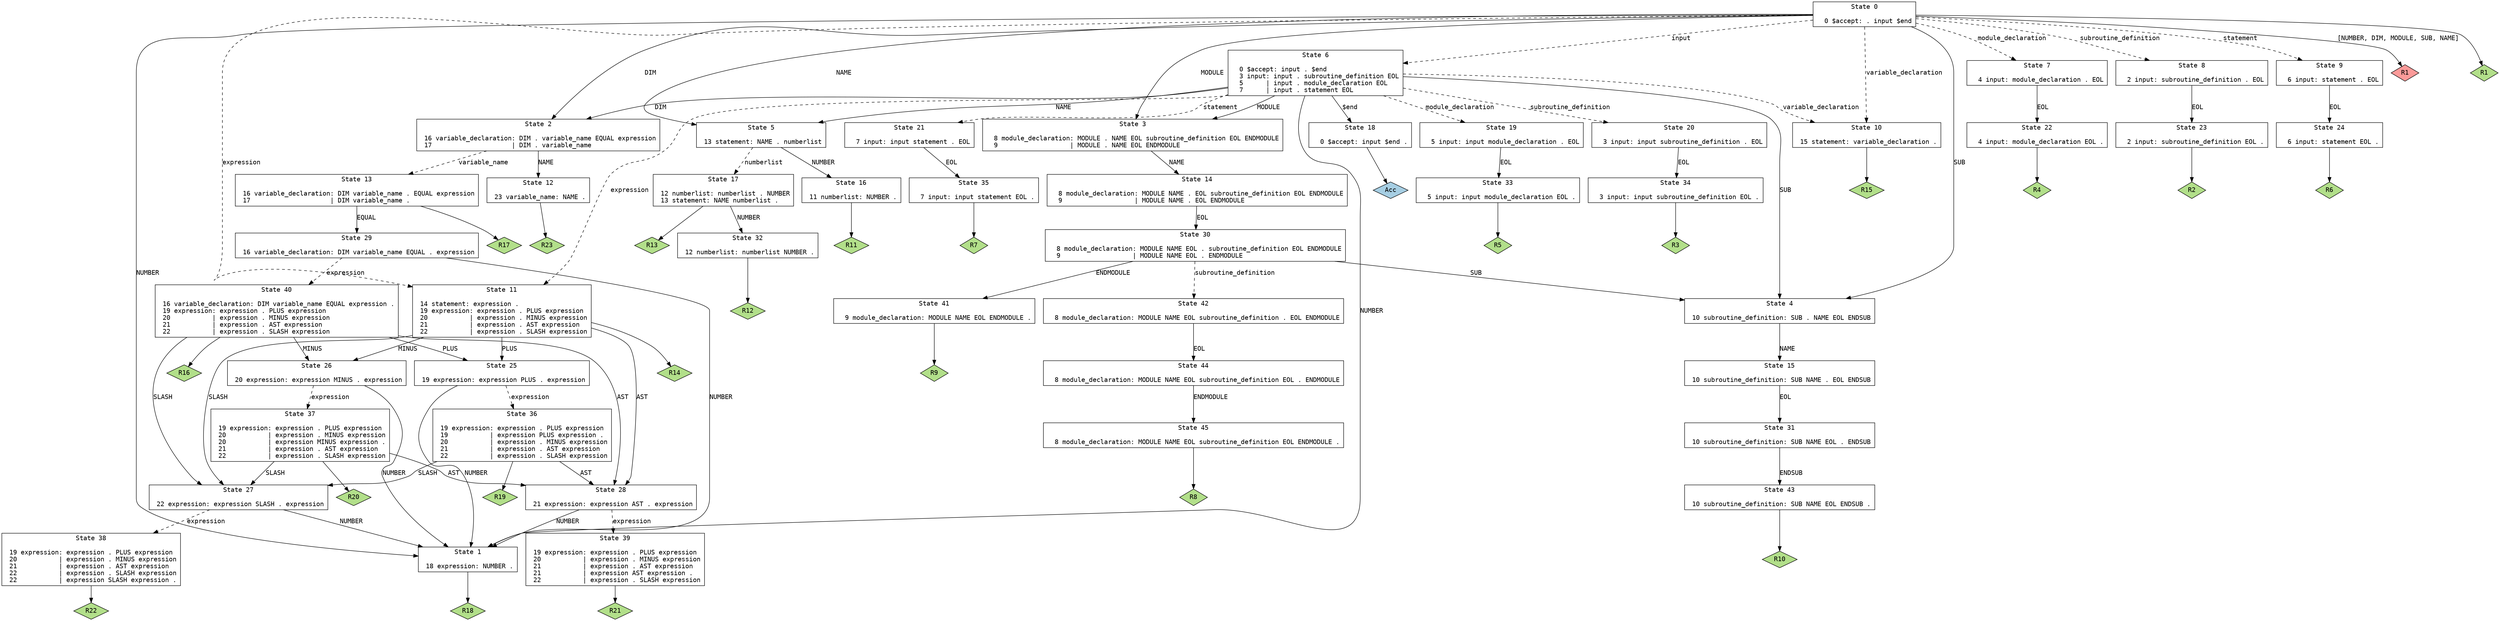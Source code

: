 // Generated by bison.
// Report bugs to <http://sourceforge.net/p/winflexbison/tickets>.
// Home page: <http://sourceforge.net/projects/winflexbison/>.

digraph "vba2psm.y"
{
  node [fontname = courier, shape = box, colorscheme = paired6]
  edge [fontname = courier]

  0 [label="State 0\n\l  0 $accept: . input $end\l"]
  0 -> 1 [style=solid label="NUMBER"]
  0 -> 2 [style=solid label="DIM"]
  0 -> 3 [style=solid label="MODULE"]
  0 -> 4 [style=solid label="SUB"]
  0 -> 5 [style=solid label="NAME"]
  0 -> 6 [style=dashed label="input"]
  0 -> 7 [style=dashed label="module_declaration"]
  0 -> 8 [style=dashed label="subroutine_definition"]
  0 -> 9 [style=dashed label="statement"]
  0 -> 10 [style=dashed label="variable_declaration"]
  0 -> 11 [style=dashed label="expression"]
  0 -> "0R1d" [label="[NUMBER, DIM, MODULE, SUB, NAME]", style=solid]
 "0R1d" [label="R1", fillcolor=5, shape=diamond, style=filled]
  0 -> "0R1" [style=solid]
 "0R1" [label="R1", fillcolor=3, shape=diamond, style=filled]
  1 [label="State 1\n\l 18 expression: NUMBER .\l"]
  1 -> "1R18" [style=solid]
 "1R18" [label="R18", fillcolor=3, shape=diamond, style=filled]
  2 [label="State 2\n\l 16 variable_declaration: DIM . variable_name EQUAL expression\l 17                     | DIM . variable_name\l"]
  2 -> 12 [style=solid label="NAME"]
  2 -> 13 [style=dashed label="variable_name"]
  3 [label="State 3\n\l  8 module_declaration: MODULE . NAME EOL subroutine_definition EOL ENDMODULE\l  9                   | MODULE . NAME EOL ENDMODULE\l"]
  3 -> 14 [style=solid label="NAME"]
  4 [label="State 4\n\l 10 subroutine_definition: SUB . NAME EOL ENDSUB\l"]
  4 -> 15 [style=solid label="NAME"]
  5 [label="State 5\n\l 13 statement: NAME . numberlist\l"]
  5 -> 16 [style=solid label="NUMBER"]
  5 -> 17 [style=dashed label="numberlist"]
  6 [label="State 6\n\l  0 $accept: input . $end\l  3 input: input . subroutine_definition EOL\l  5      | input . module_declaration EOL\l  7      | input . statement EOL\l"]
  6 -> 18 [style=solid label="$end"]
  6 -> 1 [style=solid label="NUMBER"]
  6 -> 2 [style=solid label="DIM"]
  6 -> 3 [style=solid label="MODULE"]
  6 -> 4 [style=solid label="SUB"]
  6 -> 5 [style=solid label="NAME"]
  6 -> 19 [style=dashed label="module_declaration"]
  6 -> 20 [style=dashed label="subroutine_definition"]
  6 -> 21 [style=dashed label="statement"]
  6 -> 10 [style=dashed label="variable_declaration"]
  6 -> 11 [style=dashed label="expression"]
  7 [label="State 7\n\l  4 input: module_declaration . EOL\l"]
  7 -> 22 [style=solid label="EOL"]
  8 [label="State 8\n\l  2 input: subroutine_definition . EOL\l"]
  8 -> 23 [style=solid label="EOL"]
  9 [label="State 9\n\l  6 input: statement . EOL\l"]
  9 -> 24 [style=solid label="EOL"]
  10 [label="State 10\n\l 15 statement: variable_declaration .\l"]
  10 -> "10R15" [style=solid]
 "10R15" [label="R15", fillcolor=3, shape=diamond, style=filled]
  11 [label="State 11\n\l 14 statement: expression .\l 19 expression: expression . PLUS expression\l 20           | expression . MINUS expression\l 21           | expression . AST expression\l 22           | expression . SLASH expression\l"]
  11 -> 25 [style=solid label="PLUS"]
  11 -> 26 [style=solid label="MINUS"]
  11 -> 27 [style=solid label="SLASH"]
  11 -> 28 [style=solid label="AST"]
  11 -> "11R14" [style=solid]
 "11R14" [label="R14", fillcolor=3, shape=diamond, style=filled]
  12 [label="State 12\n\l 23 variable_name: NAME .\l"]
  12 -> "12R23" [style=solid]
 "12R23" [label="R23", fillcolor=3, shape=diamond, style=filled]
  13 [label="State 13\n\l 16 variable_declaration: DIM variable_name . EQUAL expression\l 17                     | DIM variable_name .\l"]
  13 -> 29 [style=solid label="EQUAL"]
  13 -> "13R17" [style=solid]
 "13R17" [label="R17", fillcolor=3, shape=diamond, style=filled]
  14 [label="State 14\n\l  8 module_declaration: MODULE NAME . EOL subroutine_definition EOL ENDMODULE\l  9                   | MODULE NAME . EOL ENDMODULE\l"]
  14 -> 30 [style=solid label="EOL"]
  15 [label="State 15\n\l 10 subroutine_definition: SUB NAME . EOL ENDSUB\l"]
  15 -> 31 [style=solid label="EOL"]
  16 [label="State 16\n\l 11 numberlist: NUMBER .\l"]
  16 -> "16R11" [style=solid]
 "16R11" [label="R11", fillcolor=3, shape=diamond, style=filled]
  17 [label="State 17\n\l 12 numberlist: numberlist . NUMBER\l 13 statement: NAME numberlist .\l"]
  17 -> 32 [style=solid label="NUMBER"]
  17 -> "17R13" [style=solid]
 "17R13" [label="R13", fillcolor=3, shape=diamond, style=filled]
  18 [label="State 18\n\l  0 $accept: input $end .\l"]
  18 -> "18R0" [style=solid]
 "18R0" [label="Acc", fillcolor=1, shape=diamond, style=filled]
  19 [label="State 19\n\l  5 input: input module_declaration . EOL\l"]
  19 -> 33 [style=solid label="EOL"]
  20 [label="State 20\n\l  3 input: input subroutine_definition . EOL\l"]
  20 -> 34 [style=solid label="EOL"]
  21 [label="State 21\n\l  7 input: input statement . EOL\l"]
  21 -> 35 [style=solid label="EOL"]
  22 [label="State 22\n\l  4 input: module_declaration EOL .\l"]
  22 -> "22R4" [style=solid]
 "22R4" [label="R4", fillcolor=3, shape=diamond, style=filled]
  23 [label="State 23\n\l  2 input: subroutine_definition EOL .\l"]
  23 -> "23R2" [style=solid]
 "23R2" [label="R2", fillcolor=3, shape=diamond, style=filled]
  24 [label="State 24\n\l  6 input: statement EOL .\l"]
  24 -> "24R6" [style=solid]
 "24R6" [label="R6", fillcolor=3, shape=diamond, style=filled]
  25 [label="State 25\n\l 19 expression: expression PLUS . expression\l"]
  25 -> 1 [style=solid label="NUMBER"]
  25 -> 36 [style=dashed label="expression"]
  26 [label="State 26\n\l 20 expression: expression MINUS . expression\l"]
  26 -> 1 [style=solid label="NUMBER"]
  26 -> 37 [style=dashed label="expression"]
  27 [label="State 27\n\l 22 expression: expression SLASH . expression\l"]
  27 -> 1 [style=solid label="NUMBER"]
  27 -> 38 [style=dashed label="expression"]
  28 [label="State 28\n\l 21 expression: expression AST . expression\l"]
  28 -> 1 [style=solid label="NUMBER"]
  28 -> 39 [style=dashed label="expression"]
  29 [label="State 29\n\l 16 variable_declaration: DIM variable_name EQUAL . expression\l"]
  29 -> 1 [style=solid label="NUMBER"]
  29 -> 40 [style=dashed label="expression"]
  30 [label="State 30\n\l  8 module_declaration: MODULE NAME EOL . subroutine_definition EOL ENDMODULE\l  9                   | MODULE NAME EOL . ENDMODULE\l"]
  30 -> 41 [style=solid label="ENDMODULE"]
  30 -> 4 [style=solid label="SUB"]
  30 -> 42 [style=dashed label="subroutine_definition"]
  31 [label="State 31\n\l 10 subroutine_definition: SUB NAME EOL . ENDSUB\l"]
  31 -> 43 [style=solid label="ENDSUB"]
  32 [label="State 32\n\l 12 numberlist: numberlist NUMBER .\l"]
  32 -> "32R12" [style=solid]
 "32R12" [label="R12", fillcolor=3, shape=diamond, style=filled]
  33 [label="State 33\n\l  5 input: input module_declaration EOL .\l"]
  33 -> "33R5" [style=solid]
 "33R5" [label="R5", fillcolor=3, shape=diamond, style=filled]
  34 [label="State 34\n\l  3 input: input subroutine_definition EOL .\l"]
  34 -> "34R3" [style=solid]
 "34R3" [label="R3", fillcolor=3, shape=diamond, style=filled]
  35 [label="State 35\n\l  7 input: input statement EOL .\l"]
  35 -> "35R7" [style=solid]
 "35R7" [label="R7", fillcolor=3, shape=diamond, style=filled]
  36 [label="State 36\n\l 19 expression: expression . PLUS expression\l 19           | expression PLUS expression .\l 20           | expression . MINUS expression\l 21           | expression . AST expression\l 22           | expression . SLASH expression\l"]
  36 -> 27 [style=solid label="SLASH"]
  36 -> 28 [style=solid label="AST"]
  36 -> "36R19" [style=solid]
 "36R19" [label="R19", fillcolor=3, shape=diamond, style=filled]
  37 [label="State 37\n\l 19 expression: expression . PLUS expression\l 20           | expression . MINUS expression\l 20           | expression MINUS expression .\l 21           | expression . AST expression\l 22           | expression . SLASH expression\l"]
  37 -> 27 [style=solid label="SLASH"]
  37 -> 28 [style=solid label="AST"]
  37 -> "37R20" [style=solid]
 "37R20" [label="R20", fillcolor=3, shape=diamond, style=filled]
  38 [label="State 38\n\l 19 expression: expression . PLUS expression\l 20           | expression . MINUS expression\l 21           | expression . AST expression\l 22           | expression . SLASH expression\l 22           | expression SLASH expression .\l"]
  38 -> "38R22" [style=solid]
 "38R22" [label="R22", fillcolor=3, shape=diamond, style=filled]
  39 [label="State 39\n\l 19 expression: expression . PLUS expression\l 20           | expression . MINUS expression\l 21           | expression . AST expression\l 21           | expression AST expression .\l 22           | expression . SLASH expression\l"]
  39 -> "39R21" [style=solid]
 "39R21" [label="R21", fillcolor=3, shape=diamond, style=filled]
  40 [label="State 40\n\l 16 variable_declaration: DIM variable_name EQUAL expression .\l 19 expression: expression . PLUS expression\l 20           | expression . MINUS expression\l 21           | expression . AST expression\l 22           | expression . SLASH expression\l"]
  40 -> 25 [style=solid label="PLUS"]
  40 -> 26 [style=solid label="MINUS"]
  40 -> 27 [style=solid label="SLASH"]
  40 -> 28 [style=solid label="AST"]
  40 -> "40R16" [style=solid]
 "40R16" [label="R16", fillcolor=3, shape=diamond, style=filled]
  41 [label="State 41\n\l  9 module_declaration: MODULE NAME EOL ENDMODULE .\l"]
  41 -> "41R9" [style=solid]
 "41R9" [label="R9", fillcolor=3, shape=diamond, style=filled]
  42 [label="State 42\n\l  8 module_declaration: MODULE NAME EOL subroutine_definition . EOL ENDMODULE\l"]
  42 -> 44 [style=solid label="EOL"]
  43 [label="State 43\n\l 10 subroutine_definition: SUB NAME EOL ENDSUB .\l"]
  43 -> "43R10" [style=solid]
 "43R10" [label="R10", fillcolor=3, shape=diamond, style=filled]
  44 [label="State 44\n\l  8 module_declaration: MODULE NAME EOL subroutine_definition EOL . ENDMODULE\l"]
  44 -> 45 [style=solid label="ENDMODULE"]
  45 [label="State 45\n\l  8 module_declaration: MODULE NAME EOL subroutine_definition EOL ENDMODULE .\l"]
  45 -> "45R8" [style=solid]
 "45R8" [label="R8", fillcolor=3, shape=diamond, style=filled]
}
